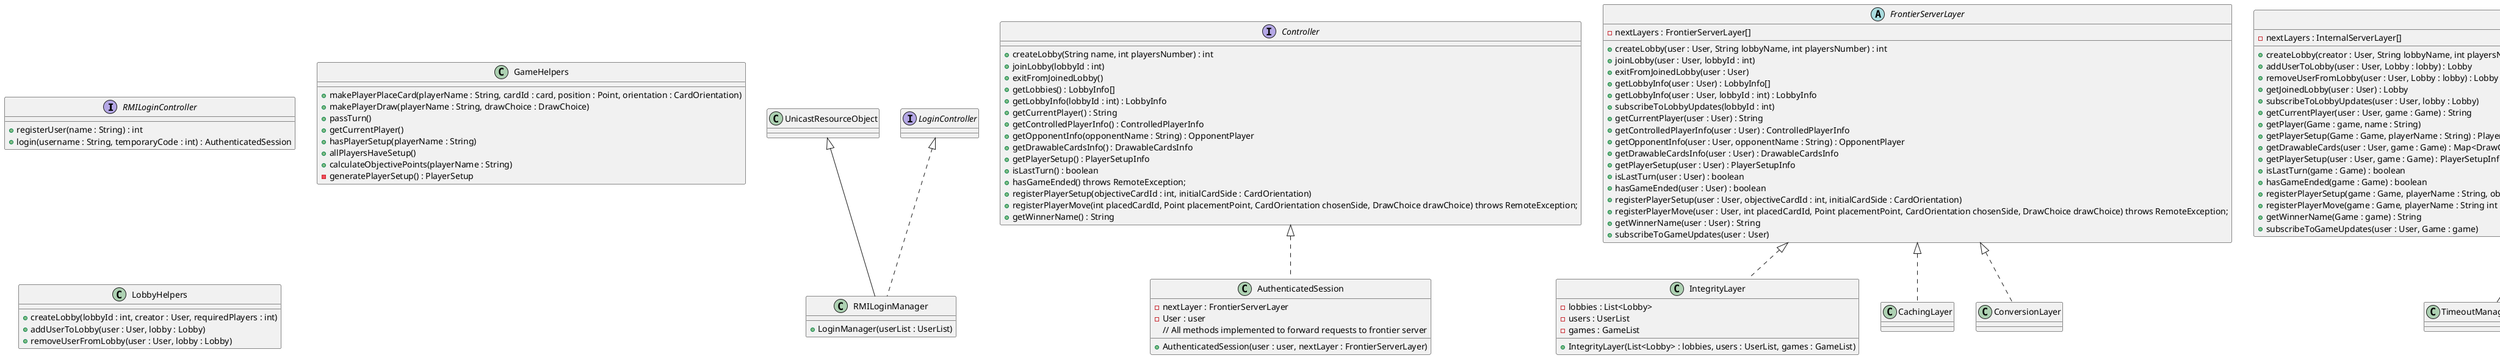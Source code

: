 @startuml

'If necessary
/'
abstract class ServerLayer {
    - nextLayers : ServerLayer[]
    + ServerLayer(nextLayers : ServerLayer[])
}'/

interface RMILoginController {
    + registerUser(name : String) : int /' temporary code '/
    + login(username : String, temporaryCode : int) : AuthenticatedSession
}

class RMILoginManager extends UnicastResourceObject implements LoginController {
    + LoginManager(userList : UserList)
}

'Socket will use other classes to manage the AuthenticatedSession

interface Controller {
    ' Lobby management
    + createLobby(String name, int playersNumber) : int
    + joinLobby(lobbyId : int)
    + exitFromJoinedLobby()
    + getLobbies() : LobbyInfo[]
    + getLobbyInfo(lobbyId : int) : LobbyInfo
    '+ subscribeToLobbyUpdates(lobbyId : int) Automatically done?
    ' Game management
    + getCurrentPlayer() : String
    + getControlledPlayerInfo() : ControlledPlayerInfo
    + getOpponentInfo(opponentName : String) : OpponentPlayer
    + getDrawableCardsInfo() : DrawableCardsInfo
    + getPlayerSetup() : PlayerSetupInfo
    + isLastTurn() : boolean
    + hasGameEnded() throws RemoteException;
    + registerPlayerSetup(objectiveCardId : int, initialCardSide : CardOrientation)
    + registerPlayerMove(int placedCardId, Point placementPoint, CardOrientation chosenSide, DrawChoice drawChoice) throws RemoteException;
    + getWinnerName() : String
    '+ subscribeToGameUpdates() Automatically done? TBD
}

abstract class FrontierServerLayer{
    - nextLayers : FrontierServerLayer[]
    ' Lobby management
    + createLobby(user : User, String lobbyName, int playersNumber) : int
    + joinLobby(user : User, lobbyId : int)
    + exitFromJoinedLobby(user : User)
    + getLobbyInfo(user : User) : LobbyInfo[]
    + getLobbyInfo(user : User, lobbyId : int) : LobbyInfo
    + subscribeToLobbyUpdates(lobbyId : int)
    ' Game management
    + getCurrentPlayer(user : User) : String
    + getControlledPlayerInfo(user : User) : ControlledPlayerInfo
    + getOpponentInfo(user : User, opponentName : String) : OpponentPlayer
    + getDrawableCardsInfo(user : User) : DrawableCardsInfo
    + getPlayerSetup(user : User) : PlayerSetupInfo
    + isLastTurn(user : User) : boolean
    + hasGameEnded(user : User) : boolean
    + registerPlayerSetup(user : User, objectiveCardId : int, initialCardSide : CardOrientation)
    + registerPlayerMove(user : User, int placedCardId, Point placementPoint, CardOrientation chosenSide, DrawChoice drawChoice) throws RemoteException;
    + getWinnerName(user : User) : String
    + subscribeToGameUpdates(user : User)
}

abstract class InternalServerLayer {
    - nextLayers : InternalServerLayer[]
    + createLobby(creator : User, String lobbyName, int playersNumber) : int
    + addUserToLobby(user : User, Lobby : lobby) : Lobby
    + removeUserFromLobby(user : User, Lobby : lobby) : Lobby
    + getJoinedLobby(user : User) : Lobby
    + subscribeToLobbyUpdates(user : User, lobby : Lobby)
    + getCurrentPlayer(user : User, game : Game) : String
    + getPlayer(Game : game, name : String)
    + getPlayerSetup(Game : Game, playerName : String) : PlayerSetup
    + getDrawableCards(user : User, game : Game) : Map<DrawChoice, Card>
    + getPlayerSetup(user : User, game : Game) : PlayerSetupInfo
    + isLastTurn(game : Game) : boolean
    + hasGameEnded(game : Game) : boolean
    + registerPlayerSetup(game : Game, playerName : String, objectiveCardId : int, initialCardSide : CardOrientation)
    + registerPlayerMove(game : Game, playerName : String int placedCardId, Point placementPoint, CardOrientation chosenSide, DrawChoice drawChoice) throws RemoteException;
    + getWinnerName(Game : game) : String
    + subscribeToGameUpdates(user : User, Game : game)
}

/' Must be in frontier, connecting the Client controller to the FrontierServerLayers '/
class AuthenticatedSession implements Controller{
    - nextLayer : FrontierServerLayer
    - User : user
    + AuthenticatedSession(user : user, nextLayer : FrontierServerLayer)
    // All methods implemented to forward requests to frontier server
}

class IntegrityLayer implements FrontierServerLayer{
    - lobbies : List<Lobby>
    - users : UserList
    - games : GameList
    + IntegrityLayer(List<Lobby> : lobbies, users : UserList, games : GameList)
} /' Required: checks if the operations requested are correct '/
class CachingLayer implements FrontierServerLayer{} /'Optional'/
class ConversionLayer implements FrontierServerLayer{} /' Must be in frontier, connecting to the InternalServerLayers '/
' End of frontier
class TimeoutManagementLayer extends InternalServerLayer{} /'Optional'/
class ExecutionLayer extends InternalServerLayer{} /' Required: Here business logic '/
class PersistenceLayer extends InternalServerLayer{} /'Optional'/

'Just to avoid overcomplicated business logic
'May be implemented directly in Game class
class GameHelpers {
    + makePlayerPlaceCard(playerName : String, cardId : card, position : Point, orientation : CardOrientation)
    + makePlayerDraw(playerName : String, drawChoice : DrawChoice)
    + passTurn()
    + getCurrentPlayer()
    + hasPlayerSetup(playerName : String)
    + allPlayersHaveSetup()
    + calculateObjectivePoints(playerName : String)
    - generatePlayerSetup() : PlayerSetup
}

'May be implemented directly in Lobby class
class LobbyHelpers {
    + createLobby(lobbyId : int, creator : User, requiredPlayers : int)
    + addUserToLobby(user : User, lobby : Lobby)
    + removeUserFromLobby(user : User, lobby : Lobby)
}

@enduml